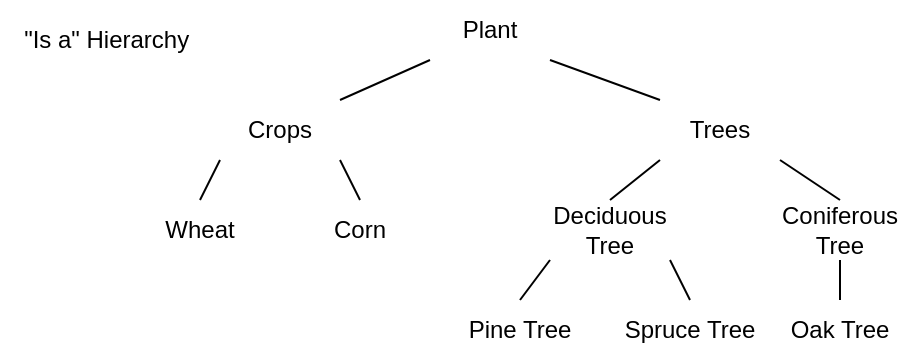 <mxfile version="24.7.0" type="google">
  <diagram name="Page-1" id="_K_R5-aOZgiN5gNrug0r">
    <mxGraphModel grid="1" page="1" gridSize="10" guides="1" tooltips="1" connect="1" arrows="1" fold="1" pageScale="1" pageWidth="850" pageHeight="1100" math="0" shadow="0">
      <root>
        <mxCell id="0" />
        <mxCell id="1" parent="0" />
        <mxCell id="v0CNIlIR6wWMXzj_WWM_-9" value="Plant" style="text;html=1;align=center;verticalAlign=middle;whiteSpace=wrap;rounded=0;" vertex="1" parent="1">
          <mxGeometry x="395" y="20" width="60" height="30" as="geometry" />
        </mxCell>
        <mxCell id="v0CNIlIR6wWMXzj_WWM_-27" style="rounded=0;orthogonalLoop=1;jettySize=auto;html=1;exitX=1;exitY=0;exitDx=0;exitDy=0;entryX=0;entryY=1;entryDx=0;entryDy=0;endArrow=none;endFill=0;" edge="1" parent="1" source="v0CNIlIR6wWMXzj_WWM_-10" target="v0CNIlIR6wWMXzj_WWM_-9">
          <mxGeometry relative="1" as="geometry" />
        </mxCell>
        <mxCell id="v0CNIlIR6wWMXzj_WWM_-10" value="Crops" style="text;html=1;align=center;verticalAlign=middle;whiteSpace=wrap;rounded=0;" vertex="1" parent="1">
          <mxGeometry x="290" y="70" width="60" height="30" as="geometry" />
        </mxCell>
        <mxCell id="v0CNIlIR6wWMXzj_WWM_-26" style="rounded=0;orthogonalLoop=1;jettySize=auto;html=1;exitX=0;exitY=0;exitDx=0;exitDy=0;entryX=1;entryY=1;entryDx=0;entryDy=0;endArrow=none;endFill=0;" edge="1" parent="1" source="v0CNIlIR6wWMXzj_WWM_-13" target="v0CNIlIR6wWMXzj_WWM_-9">
          <mxGeometry relative="1" as="geometry" />
        </mxCell>
        <mxCell id="v0CNIlIR6wWMXzj_WWM_-13" value="Trees" style="text;html=1;align=center;verticalAlign=middle;whiteSpace=wrap;rounded=0;" vertex="1" parent="1">
          <mxGeometry x="510" y="70" width="60" height="30" as="geometry" />
        </mxCell>
        <mxCell id="v0CNIlIR6wWMXzj_WWM_-28" style="rounded=0;orthogonalLoop=1;jettySize=auto;html=1;exitX=0.5;exitY=0;exitDx=0;exitDy=0;entryX=0;entryY=1;entryDx=0;entryDy=0;endArrow=none;endFill=0;" edge="1" parent="1" source="v0CNIlIR6wWMXzj_WWM_-14" target="v0CNIlIR6wWMXzj_WWM_-10">
          <mxGeometry relative="1" as="geometry" />
        </mxCell>
        <mxCell id="v0CNIlIR6wWMXzj_WWM_-14" value="Wheat" style="text;html=1;align=center;verticalAlign=middle;whiteSpace=wrap;rounded=0;" vertex="1" parent="1">
          <mxGeometry x="250" y="120" width="60" height="30" as="geometry" />
        </mxCell>
        <mxCell id="v0CNIlIR6wWMXzj_WWM_-29" style="rounded=0;orthogonalLoop=1;jettySize=auto;html=1;exitX=0.5;exitY=0;exitDx=0;exitDy=0;entryX=1;entryY=1;entryDx=0;entryDy=0;endArrow=none;endFill=0;" edge="1" parent="1" source="v0CNIlIR6wWMXzj_WWM_-15" target="v0CNIlIR6wWMXzj_WWM_-10">
          <mxGeometry relative="1" as="geometry" />
        </mxCell>
        <mxCell id="v0CNIlIR6wWMXzj_WWM_-15" value="Corn" style="text;html=1;align=center;verticalAlign=middle;whiteSpace=wrap;rounded=0;" vertex="1" parent="1">
          <mxGeometry x="330" y="120" width="60" height="30" as="geometry" />
        </mxCell>
        <mxCell id="v0CNIlIR6wWMXzj_WWM_-23" style="rounded=0;orthogonalLoop=1;jettySize=auto;html=1;exitX=0.5;exitY=0;exitDx=0;exitDy=0;entryX=1;entryY=1;entryDx=0;entryDy=0;endArrow=none;endFill=0;" edge="1" parent="1" source="v0CNIlIR6wWMXzj_WWM_-16" target="v0CNIlIR6wWMXzj_WWM_-17">
          <mxGeometry relative="1" as="geometry" />
        </mxCell>
        <mxCell id="v0CNIlIR6wWMXzj_WWM_-16" value="Spruce Tree" style="text;html=1;align=center;verticalAlign=middle;whiteSpace=wrap;rounded=0;" vertex="1" parent="1">
          <mxGeometry x="490" y="170" width="70" height="30" as="geometry" />
        </mxCell>
        <mxCell id="v0CNIlIR6wWMXzj_WWM_-24" style="rounded=0;orthogonalLoop=1;jettySize=auto;html=1;exitX=0.5;exitY=0;exitDx=0;exitDy=0;entryX=0;entryY=1;entryDx=0;entryDy=0;endArrow=none;endFill=0;" edge="1" parent="1" source="v0CNIlIR6wWMXzj_WWM_-17" target="v0CNIlIR6wWMXzj_WWM_-13">
          <mxGeometry relative="1" as="geometry" />
        </mxCell>
        <mxCell id="v0CNIlIR6wWMXzj_WWM_-17" value="Deciduous Tree" style="text;html=1;align=center;verticalAlign=middle;whiteSpace=wrap;rounded=0;" vertex="1" parent="1">
          <mxGeometry x="455" y="120" width="60" height="30" as="geometry" />
        </mxCell>
        <mxCell id="v0CNIlIR6wWMXzj_WWM_-22" style="rounded=0;orthogonalLoop=1;jettySize=auto;html=1;exitX=0.5;exitY=0;exitDx=0;exitDy=0;entryX=0;entryY=1;entryDx=0;entryDy=0;endArrow=none;endFill=0;" edge="1" parent="1" source="v0CNIlIR6wWMXzj_WWM_-18" target="v0CNIlIR6wWMXzj_WWM_-17">
          <mxGeometry relative="1" as="geometry" />
        </mxCell>
        <mxCell id="v0CNIlIR6wWMXzj_WWM_-18" value="Pine Tree" style="text;html=1;align=center;verticalAlign=middle;whiteSpace=wrap;rounded=0;" vertex="1" parent="1">
          <mxGeometry x="410" y="170" width="60" height="30" as="geometry" />
        </mxCell>
        <mxCell id="v0CNIlIR6wWMXzj_WWM_-25" style="rounded=0;orthogonalLoop=1;jettySize=auto;html=1;exitX=0.5;exitY=0;exitDx=0;exitDy=0;entryX=1;entryY=1;entryDx=0;entryDy=0;endArrow=none;endFill=0;" edge="1" parent="1" source="v0CNIlIR6wWMXzj_WWM_-19" target="v0CNIlIR6wWMXzj_WWM_-13">
          <mxGeometry relative="1" as="geometry" />
        </mxCell>
        <mxCell id="v0CNIlIR6wWMXzj_WWM_-19" value="Coniferous Tree" style="text;html=1;align=center;verticalAlign=middle;whiteSpace=wrap;rounded=0;" vertex="1" parent="1">
          <mxGeometry x="570" y="120" width="60" height="30" as="geometry" />
        </mxCell>
        <mxCell id="v0CNIlIR6wWMXzj_WWM_-21" style="rounded=0;orthogonalLoop=1;jettySize=auto;html=1;exitX=0.5;exitY=0;exitDx=0;exitDy=0;entryX=0.5;entryY=1;entryDx=0;entryDy=0;endArrow=none;endFill=0;" edge="1" parent="1" source="v0CNIlIR6wWMXzj_WWM_-20" target="v0CNIlIR6wWMXzj_WWM_-19">
          <mxGeometry relative="1" as="geometry" />
        </mxCell>
        <mxCell id="v0CNIlIR6wWMXzj_WWM_-20" value="Oak Tree" style="text;html=1;align=center;verticalAlign=middle;whiteSpace=wrap;rounded=0;" vertex="1" parent="1">
          <mxGeometry x="570" y="170" width="60" height="30" as="geometry" />
        </mxCell>
        <mxCell id="v0CNIlIR6wWMXzj_WWM_-30" value="&quot;Is a&quot; Hierarchy&amp;nbsp;" style="text;html=1;align=center;verticalAlign=middle;whiteSpace=wrap;rounded=0;" vertex="1" parent="1">
          <mxGeometry x="180" y="20" width="110" height="40" as="geometry" />
        </mxCell>
      </root>
    </mxGraphModel>
  </diagram>
</mxfile>
